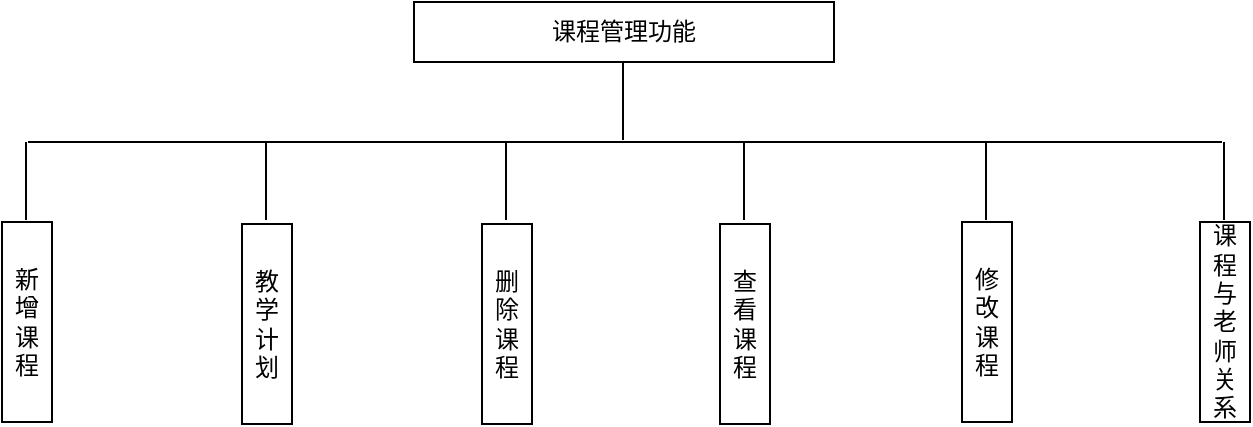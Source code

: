 <mxfile version="22.0.4" type="github">
  <diagram name="第 1 页" id="Q2X_0hV-moad4HtsOVlz">
    <mxGraphModel dx="1562" dy="830" grid="1" gridSize="10" guides="1" tooltips="1" connect="1" arrows="1" fold="1" page="1" pageScale="1" pageWidth="827" pageHeight="1169" math="0" shadow="0">
      <root>
        <mxCell id="0" />
        <mxCell id="1" parent="0" />
        <mxCell id="xfHSgXx2eH4hOu8uL33N-1" value="&lt;font face=&quot;宋体&quot;&gt;课程管理功能&lt;/font&gt;" style="rounded=0;whiteSpace=wrap;html=1;" parent="1" vertex="1">
          <mxGeometry x="316" y="90" width="210" height="30" as="geometry" />
        </mxCell>
        <mxCell id="xfHSgXx2eH4hOu8uL33N-3" value="&lt;font face=&quot;宋体&quot;&gt;教学计划&lt;/font&gt;" style="rounded=0;whiteSpace=wrap;html=1;" parent="1" vertex="1">
          <mxGeometry x="230" y="201" width="25" height="100" as="geometry" />
        </mxCell>
        <mxCell id="xfHSgXx2eH4hOu8uL33N-4" value="" style="endArrow=none;html=1;rounded=0;" parent="1" edge="1">
          <mxGeometry width="50" height="50" relative="1" as="geometry">
            <mxPoint x="123" y="160" as="sourcePoint" />
            <mxPoint x="720" y="160" as="targetPoint" />
          </mxGeometry>
        </mxCell>
        <mxCell id="xfHSgXx2eH4hOu8uL33N-5" value="&lt;font face=&quot;宋体&quot;&gt;新增课程&lt;/font&gt;" style="rounded=0;whiteSpace=wrap;html=1;" parent="1" vertex="1">
          <mxGeometry x="110" y="200" width="25" height="100" as="geometry" />
        </mxCell>
        <mxCell id="xfHSgXx2eH4hOu8uL33N-7" value="&lt;font face=&quot;宋体&quot;&gt;删除课程&lt;/font&gt;" style="rounded=0;whiteSpace=wrap;html=1;" parent="1" vertex="1">
          <mxGeometry x="350" y="201" width="25" height="100" as="geometry" />
        </mxCell>
        <mxCell id="xfHSgXx2eH4hOu8uL33N-9" value="&lt;font face=&quot;宋体&quot;&gt;查看课程&lt;/font&gt;" style="rounded=0;whiteSpace=wrap;html=1;" parent="1" vertex="1">
          <mxGeometry x="469" y="201" width="25" height="100" as="geometry" />
        </mxCell>
        <mxCell id="xfHSgXx2eH4hOu8uL33N-12" value="&lt;font face=&quot;宋体&quot;&gt;修改课程&lt;/font&gt;" style="rounded=0;whiteSpace=wrap;html=1;" parent="1" vertex="1">
          <mxGeometry x="590" y="200" width="25" height="100" as="geometry" />
        </mxCell>
        <mxCell id="xfHSgXx2eH4hOu8uL33N-14" value="&lt;font face=&quot;宋体&quot;&gt;课程与老师关系&lt;br&gt;&lt;/font&gt;" style="rounded=0;whiteSpace=wrap;html=1;" parent="1" vertex="1">
          <mxGeometry x="709" y="200" width="25" height="100" as="geometry" />
        </mxCell>
        <mxCell id="dq5A2-qcxhJ3U6-_BKXN-1" value="" style="endArrow=none;html=1;rounded=0;" edge="1" parent="1">
          <mxGeometry width="50" height="50" relative="1" as="geometry">
            <mxPoint x="420.5" y="159" as="sourcePoint" />
            <mxPoint x="420.5" y="120" as="targetPoint" />
          </mxGeometry>
        </mxCell>
        <mxCell id="dq5A2-qcxhJ3U6-_BKXN-2" value="" style="endArrow=none;html=1;rounded=0;" edge="1" parent="1">
          <mxGeometry width="50" height="50" relative="1" as="geometry">
            <mxPoint x="122" y="199" as="sourcePoint" />
            <mxPoint x="122" y="160" as="targetPoint" />
          </mxGeometry>
        </mxCell>
        <mxCell id="dq5A2-qcxhJ3U6-_BKXN-3" value="" style="endArrow=none;html=1;rounded=0;" edge="1" parent="1">
          <mxGeometry width="50" height="50" relative="1" as="geometry">
            <mxPoint x="242" y="199" as="sourcePoint" />
            <mxPoint x="242" y="160" as="targetPoint" />
          </mxGeometry>
        </mxCell>
        <mxCell id="dq5A2-qcxhJ3U6-_BKXN-4" value="" style="endArrow=none;html=1;rounded=0;" edge="1" parent="1">
          <mxGeometry width="50" height="50" relative="1" as="geometry">
            <mxPoint x="362" y="199" as="sourcePoint" />
            <mxPoint x="362" y="160" as="targetPoint" />
          </mxGeometry>
        </mxCell>
        <mxCell id="dq5A2-qcxhJ3U6-_BKXN-5" value="" style="endArrow=none;html=1;rounded=0;" edge="1" parent="1">
          <mxGeometry width="50" height="50" relative="1" as="geometry">
            <mxPoint x="481" y="199" as="sourcePoint" />
            <mxPoint x="481" y="160" as="targetPoint" />
          </mxGeometry>
        </mxCell>
        <mxCell id="dq5A2-qcxhJ3U6-_BKXN-6" value="" style="endArrow=none;html=1;rounded=0;" edge="1" parent="1">
          <mxGeometry width="50" height="50" relative="1" as="geometry">
            <mxPoint x="602" y="199" as="sourcePoint" />
            <mxPoint x="602" y="160" as="targetPoint" />
          </mxGeometry>
        </mxCell>
        <mxCell id="dq5A2-qcxhJ3U6-_BKXN-7" value="" style="endArrow=none;html=1;rounded=0;" edge="1" parent="1">
          <mxGeometry width="50" height="50" relative="1" as="geometry">
            <mxPoint x="721" y="199" as="sourcePoint" />
            <mxPoint x="721" y="160" as="targetPoint" />
          </mxGeometry>
        </mxCell>
      </root>
    </mxGraphModel>
  </diagram>
</mxfile>
